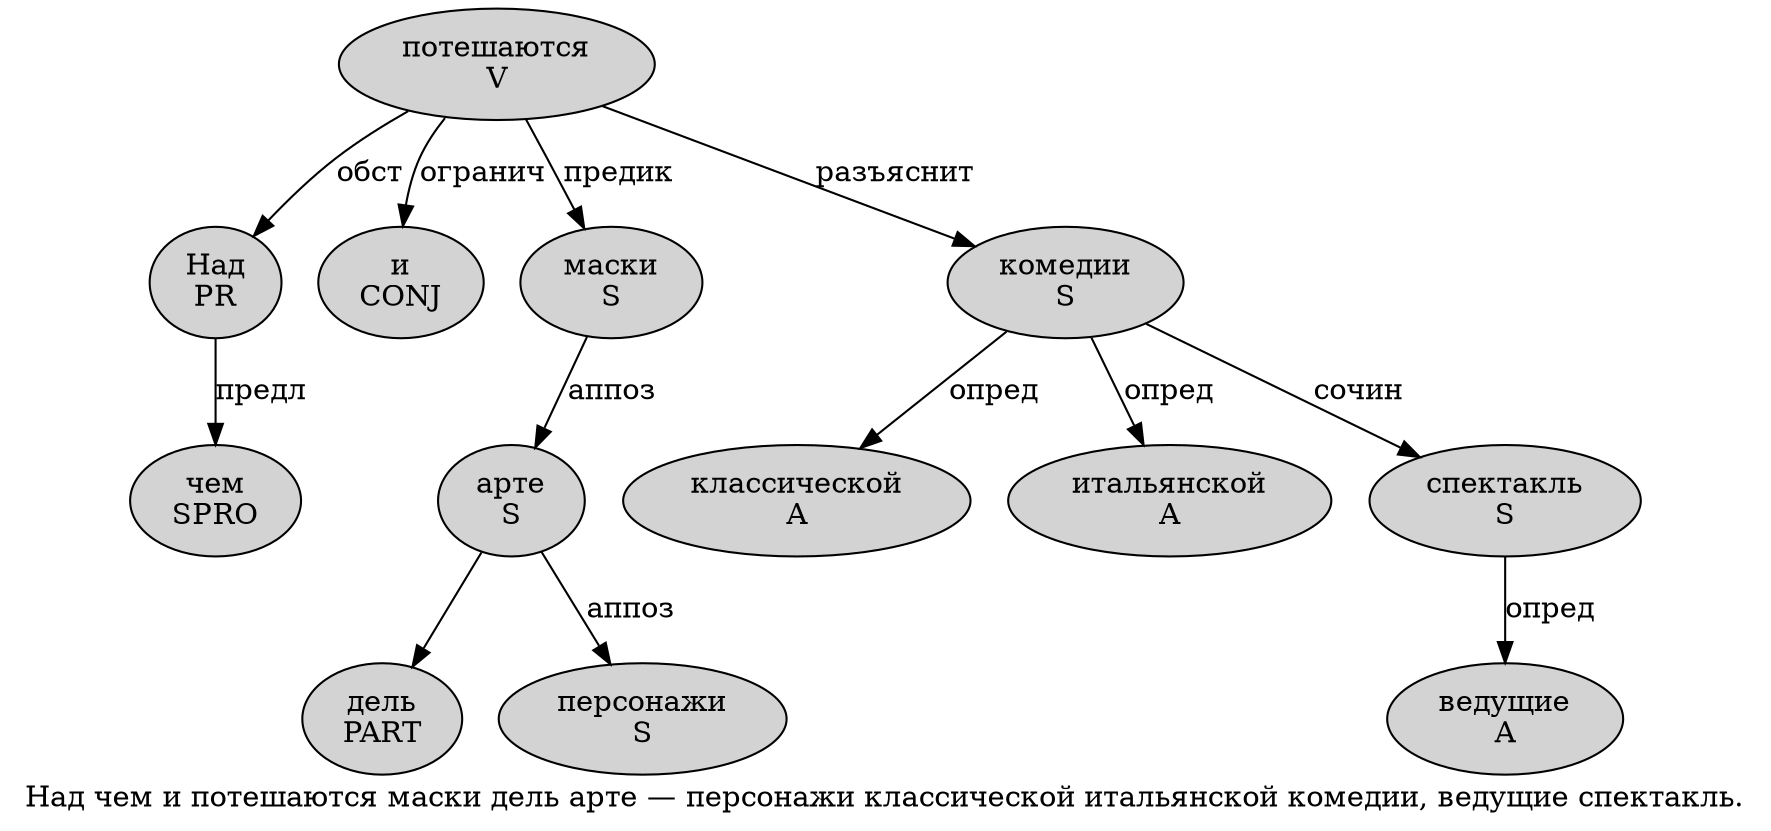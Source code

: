 digraph SENTENCE_765 {
	graph [label="Над чем и потешаются маски дель арте — персонажи классической итальянской комедии, ведущие спектакль."]
	node [style=filled]
		0 [label="Над
PR" color="" fillcolor=lightgray penwidth=1 shape=ellipse]
		1 [label="чем
SPRO" color="" fillcolor=lightgray penwidth=1 shape=ellipse]
		2 [label="и
CONJ" color="" fillcolor=lightgray penwidth=1 shape=ellipse]
		3 [label="потешаются
V" color="" fillcolor=lightgray penwidth=1 shape=ellipse]
		4 [label="маски
S" color="" fillcolor=lightgray penwidth=1 shape=ellipse]
		5 [label="дель
PART" color="" fillcolor=lightgray penwidth=1 shape=ellipse]
		6 [label="арте
S" color="" fillcolor=lightgray penwidth=1 shape=ellipse]
		8 [label="персонажи
S" color="" fillcolor=lightgray penwidth=1 shape=ellipse]
		9 [label="классической
A" color="" fillcolor=lightgray penwidth=1 shape=ellipse]
		10 [label="итальянской
A" color="" fillcolor=lightgray penwidth=1 shape=ellipse]
		11 [label="комедии
S" color="" fillcolor=lightgray penwidth=1 shape=ellipse]
		13 [label="ведущие
A" color="" fillcolor=lightgray penwidth=1 shape=ellipse]
		14 [label="спектакль
S" color="" fillcolor=lightgray penwidth=1 shape=ellipse]
			3 -> 0 [label="обст"]
			3 -> 2 [label="огранич"]
			3 -> 4 [label="предик"]
			3 -> 11 [label="разъяснит"]
			11 -> 9 [label="опред"]
			11 -> 10 [label="опред"]
			11 -> 14 [label="сочин"]
			14 -> 13 [label="опред"]
			4 -> 6 [label="аппоз"]
			6 -> 5
			6 -> 8 [label="аппоз"]
			0 -> 1 [label="предл"]
}
